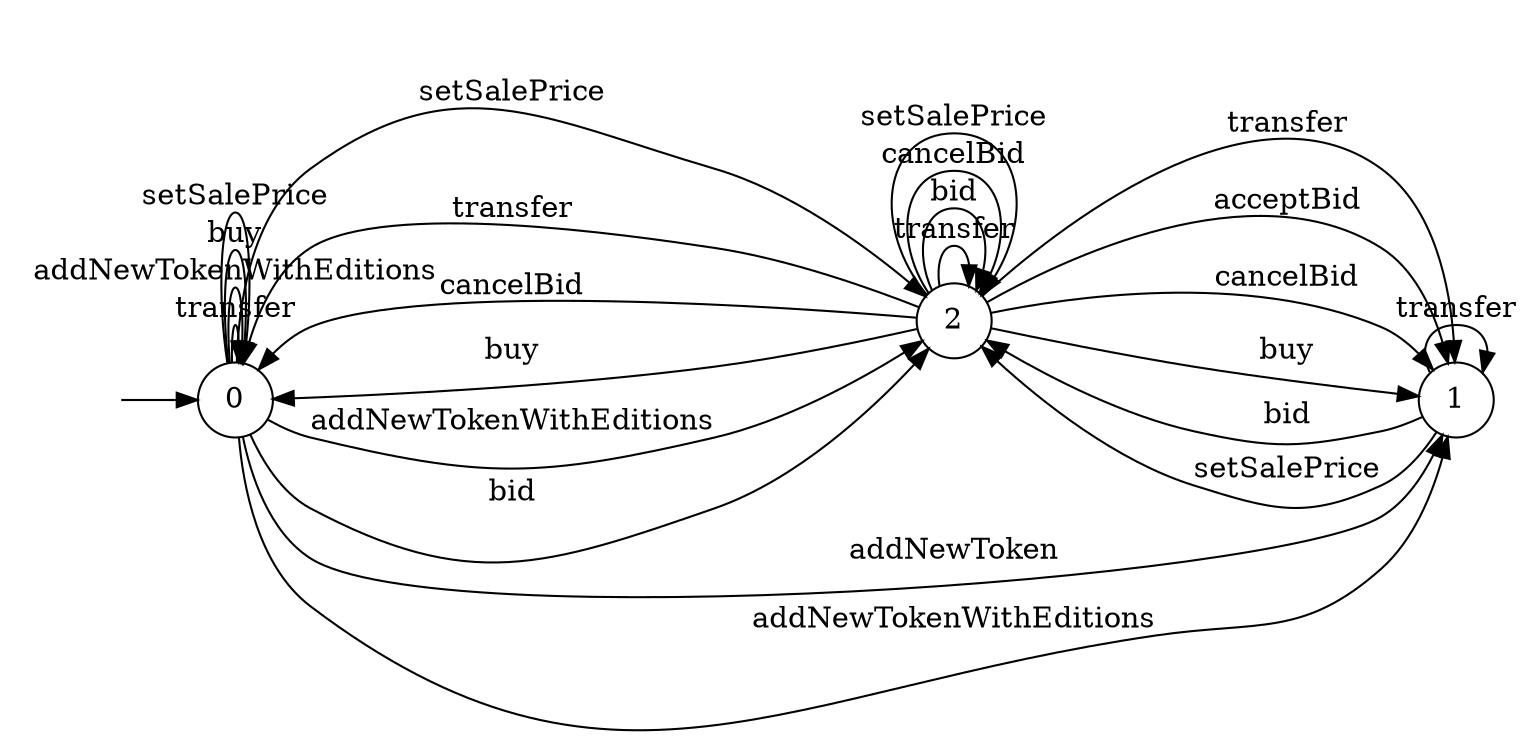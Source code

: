 digraph "/home/liuye/Project/InvConPlus/Dapp-Automata-data/result/model/0x41a322b28d0ff354040e2cbc676f0320d8c8850d/SupeRare/FSM-1" {
	graph [rankdir=LR]
	"" [label="" shape=plaintext]
	2 [label=2 shape=circle]
	0 [label=0 shape=circle]
	1 [label=1 shape=circle]
	"" -> 0 [label=""]
	0 -> 0 [label=transfer]
	0 -> 1 [label=addNewToken]
	0 -> 2 [label=addNewTokenWithEditions]
	0 -> 0 [label=addNewTokenWithEditions]
	0 -> 1 [label=addNewTokenWithEditions]
	0 -> 2 [label=bid]
	0 -> 0 [label=buy]
	0 -> 2 [label=setSalePrice]
	0 -> 0 [label=setSalePrice]
	2 -> 2 [label=transfer]
	2 -> 0 [label=transfer]
	2 -> 1 [label=transfer]
	2 -> 2 [label=bid]
	2 -> 1 [label=acceptBid]
	2 -> 2 [label=cancelBid]
	2 -> 0 [label=cancelBid]
	2 -> 1 [label=cancelBid]
	2 -> 0 [label=buy]
	2 -> 1 [label=buy]
	2 -> 2 [label=setSalePrice]
	1 -> 1 [label=transfer]
	1 -> 2 [label=bid]
	1 -> 2 [label=setSalePrice]
}
